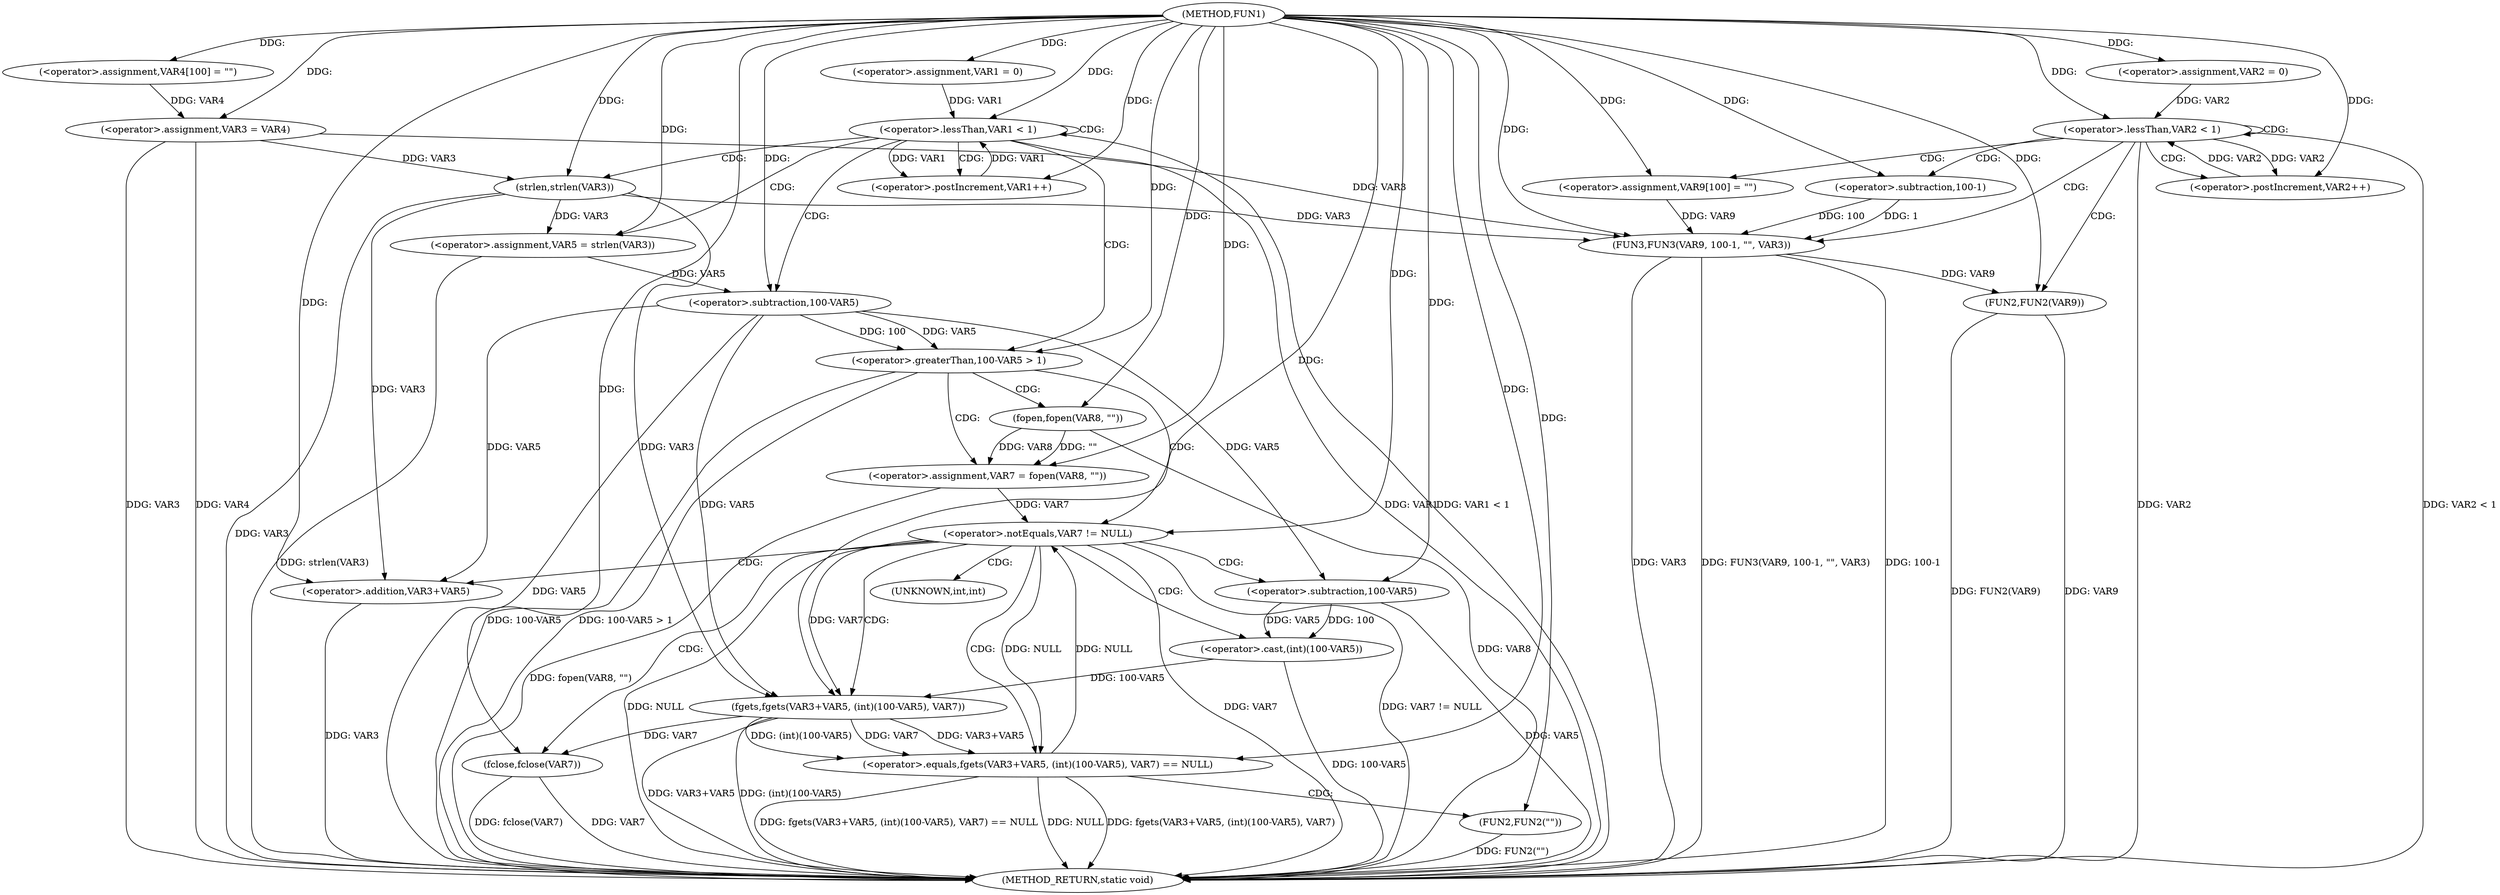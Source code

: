 digraph FUN1 {  
"1000100" [label = "(METHOD,FUN1)" ]
"1000188" [label = "(METHOD_RETURN,static void)" ]
"1000106" [label = "(<operator>.assignment,VAR4[100] = \"\")" ]
"1000109" [label = "(<operator>.assignment,VAR3 = VAR4)" ]
"1000113" [label = "(<operator>.assignment,VAR1 = 0)" ]
"1000116" [label = "(<operator>.lessThan,VAR1 < 1)" ]
"1000119" [label = "(<operator>.postIncrement,VAR1++)" ]
"1000124" [label = "(<operator>.assignment,VAR5 = strlen(VAR3))" ]
"1000126" [label = "(strlen,strlen(VAR3))" ]
"1000130" [label = "(<operator>.greaterThan,100-VAR5 > 1)" ]
"1000131" [label = "(<operator>.subtraction,100-VAR5)" ]
"1000136" [label = "(<operator>.assignment,VAR7 = fopen(VAR8, \"\"))" ]
"1000138" [label = "(fopen,fopen(VAR8, \"\"))" ]
"1000142" [label = "(<operator>.notEquals,VAR7 != NULL)" ]
"1000147" [label = "(<operator>.equals,fgets(VAR3+VAR5, (int)(100-VAR5), VAR7) == NULL)" ]
"1000148" [label = "(fgets,fgets(VAR3+VAR5, (int)(100-VAR5), VAR7))" ]
"1000149" [label = "(<operator>.addition,VAR3+VAR5)" ]
"1000152" [label = "(<operator>.cast,(int)(100-VAR5))" ]
"1000154" [label = "(<operator>.subtraction,100-VAR5)" ]
"1000160" [label = "(FUN2,FUN2(\"\"))" ]
"1000162" [label = "(fclose,fclose(VAR7))" ]
"1000165" [label = "(<operator>.assignment,VAR2 = 0)" ]
"1000168" [label = "(<operator>.lessThan,VAR2 < 1)" ]
"1000171" [label = "(<operator>.postIncrement,VAR2++)" ]
"1000176" [label = "(<operator>.assignment,VAR9[100] = \"\")" ]
"1000179" [label = "(FUN3,FUN3(VAR9, 100-1, \"\", VAR3))" ]
"1000181" [label = "(<operator>.subtraction,100-1)" ]
"1000186" [label = "(FUN2,FUN2(VAR9))" ]
"1000153" [label = "(UNKNOWN,int,int)" ]
  "1000116" -> "1000188"  [ label = "DDG: VAR1"] 
  "1000179" -> "1000188"  [ label = "DDG: VAR3"] 
  "1000168" -> "1000188"  [ label = "DDG: VAR2"] 
  "1000179" -> "1000188"  [ label = "DDG: FUN3(VAR9, 100-1, \"\", VAR3)"] 
  "1000160" -> "1000188"  [ label = "DDG: FUN2(\"\")"] 
  "1000138" -> "1000188"  [ label = "DDG: VAR8"] 
  "1000148" -> "1000188"  [ label = "DDG: (int)(100-VAR5)"] 
  "1000179" -> "1000188"  [ label = "DDG: 100-1"] 
  "1000126" -> "1000188"  [ label = "DDG: VAR3"] 
  "1000131" -> "1000188"  [ label = "DDG: VAR5"] 
  "1000152" -> "1000188"  [ label = "DDG: 100-VAR5"] 
  "1000149" -> "1000188"  [ label = "DDG: VAR3"] 
  "1000168" -> "1000188"  [ label = "DDG: VAR2 < 1"] 
  "1000130" -> "1000188"  [ label = "DDG: 100-VAR5 > 1"] 
  "1000186" -> "1000188"  [ label = "DDG: FUN2(VAR9)"] 
  "1000124" -> "1000188"  [ label = "DDG: strlen(VAR3)"] 
  "1000186" -> "1000188"  [ label = "DDG: VAR9"] 
  "1000142" -> "1000188"  [ label = "DDG: VAR7 != NULL"] 
  "1000147" -> "1000188"  [ label = "DDG: NULL"] 
  "1000142" -> "1000188"  [ label = "DDG: NULL"] 
  "1000148" -> "1000188"  [ label = "DDG: VAR3+VAR5"] 
  "1000147" -> "1000188"  [ label = "DDG: fgets(VAR3+VAR5, (int)(100-VAR5), VAR7)"] 
  "1000109" -> "1000188"  [ label = "DDG: VAR3"] 
  "1000142" -> "1000188"  [ label = "DDG: VAR7"] 
  "1000154" -> "1000188"  [ label = "DDG: VAR5"] 
  "1000136" -> "1000188"  [ label = "DDG: fopen(VAR8, \"\")"] 
  "1000162" -> "1000188"  [ label = "DDG: VAR7"] 
  "1000162" -> "1000188"  [ label = "DDG: fclose(VAR7)"] 
  "1000147" -> "1000188"  [ label = "DDG: fgets(VAR3+VAR5, (int)(100-VAR5), VAR7) == NULL"] 
  "1000109" -> "1000188"  [ label = "DDG: VAR4"] 
  "1000116" -> "1000188"  [ label = "DDG: VAR1 < 1"] 
  "1000130" -> "1000188"  [ label = "DDG: 100-VAR5"] 
  "1000100" -> "1000106"  [ label = "DDG: "] 
  "1000106" -> "1000109"  [ label = "DDG: VAR4"] 
  "1000100" -> "1000109"  [ label = "DDG: "] 
  "1000100" -> "1000113"  [ label = "DDG: "] 
  "1000113" -> "1000116"  [ label = "DDG: VAR1"] 
  "1000119" -> "1000116"  [ label = "DDG: VAR1"] 
  "1000100" -> "1000116"  [ label = "DDG: "] 
  "1000116" -> "1000119"  [ label = "DDG: VAR1"] 
  "1000100" -> "1000119"  [ label = "DDG: "] 
  "1000126" -> "1000124"  [ label = "DDG: VAR3"] 
  "1000100" -> "1000124"  [ label = "DDG: "] 
  "1000109" -> "1000126"  [ label = "DDG: VAR3"] 
  "1000100" -> "1000126"  [ label = "DDG: "] 
  "1000131" -> "1000130"  [ label = "DDG: 100"] 
  "1000131" -> "1000130"  [ label = "DDG: VAR5"] 
  "1000100" -> "1000131"  [ label = "DDG: "] 
  "1000124" -> "1000131"  [ label = "DDG: VAR5"] 
  "1000100" -> "1000130"  [ label = "DDG: "] 
  "1000138" -> "1000136"  [ label = "DDG: VAR8"] 
  "1000138" -> "1000136"  [ label = "DDG: \"\""] 
  "1000100" -> "1000136"  [ label = "DDG: "] 
  "1000100" -> "1000138"  [ label = "DDG: "] 
  "1000136" -> "1000142"  [ label = "DDG: VAR7"] 
  "1000100" -> "1000142"  [ label = "DDG: "] 
  "1000147" -> "1000142"  [ label = "DDG: NULL"] 
  "1000148" -> "1000147"  [ label = "DDG: VAR3+VAR5"] 
  "1000148" -> "1000147"  [ label = "DDG: (int)(100-VAR5)"] 
  "1000148" -> "1000147"  [ label = "DDG: VAR7"] 
  "1000126" -> "1000148"  [ label = "DDG: VAR3"] 
  "1000100" -> "1000148"  [ label = "DDG: "] 
  "1000131" -> "1000148"  [ label = "DDG: VAR5"] 
  "1000126" -> "1000149"  [ label = "DDG: VAR3"] 
  "1000100" -> "1000149"  [ label = "DDG: "] 
  "1000131" -> "1000149"  [ label = "DDG: VAR5"] 
  "1000152" -> "1000148"  [ label = "DDG: 100-VAR5"] 
  "1000154" -> "1000152"  [ label = "DDG: 100"] 
  "1000154" -> "1000152"  [ label = "DDG: VAR5"] 
  "1000100" -> "1000154"  [ label = "DDG: "] 
  "1000131" -> "1000154"  [ label = "DDG: VAR5"] 
  "1000142" -> "1000148"  [ label = "DDG: VAR7"] 
  "1000142" -> "1000147"  [ label = "DDG: NULL"] 
  "1000100" -> "1000147"  [ label = "DDG: "] 
  "1000100" -> "1000160"  [ label = "DDG: "] 
  "1000148" -> "1000162"  [ label = "DDG: VAR7"] 
  "1000100" -> "1000162"  [ label = "DDG: "] 
  "1000100" -> "1000165"  [ label = "DDG: "] 
  "1000171" -> "1000168"  [ label = "DDG: VAR2"] 
  "1000165" -> "1000168"  [ label = "DDG: VAR2"] 
  "1000100" -> "1000168"  [ label = "DDG: "] 
  "1000168" -> "1000171"  [ label = "DDG: VAR2"] 
  "1000100" -> "1000171"  [ label = "DDG: "] 
  "1000100" -> "1000176"  [ label = "DDG: "] 
  "1000176" -> "1000179"  [ label = "DDG: VAR9"] 
  "1000100" -> "1000179"  [ label = "DDG: "] 
  "1000181" -> "1000179"  [ label = "DDG: 100"] 
  "1000181" -> "1000179"  [ label = "DDG: 1"] 
  "1000100" -> "1000181"  [ label = "DDG: "] 
  "1000126" -> "1000179"  [ label = "DDG: VAR3"] 
  "1000109" -> "1000179"  [ label = "DDG: VAR3"] 
  "1000179" -> "1000186"  [ label = "DDG: VAR9"] 
  "1000100" -> "1000186"  [ label = "DDG: "] 
  "1000116" -> "1000119"  [ label = "CDG: "] 
  "1000116" -> "1000116"  [ label = "CDG: "] 
  "1000116" -> "1000131"  [ label = "CDG: "] 
  "1000116" -> "1000126"  [ label = "CDG: "] 
  "1000116" -> "1000124"  [ label = "CDG: "] 
  "1000116" -> "1000130"  [ label = "CDG: "] 
  "1000130" -> "1000142"  [ label = "CDG: "] 
  "1000130" -> "1000136"  [ label = "CDG: "] 
  "1000130" -> "1000138"  [ label = "CDG: "] 
  "1000142" -> "1000153"  [ label = "CDG: "] 
  "1000142" -> "1000152"  [ label = "CDG: "] 
  "1000142" -> "1000148"  [ label = "CDG: "] 
  "1000142" -> "1000149"  [ label = "CDG: "] 
  "1000142" -> "1000154"  [ label = "CDG: "] 
  "1000142" -> "1000147"  [ label = "CDG: "] 
  "1000142" -> "1000162"  [ label = "CDG: "] 
  "1000147" -> "1000160"  [ label = "CDG: "] 
  "1000168" -> "1000186"  [ label = "CDG: "] 
  "1000168" -> "1000168"  [ label = "CDG: "] 
  "1000168" -> "1000171"  [ label = "CDG: "] 
  "1000168" -> "1000179"  [ label = "CDG: "] 
  "1000168" -> "1000176"  [ label = "CDG: "] 
  "1000168" -> "1000181"  [ label = "CDG: "] 
}
